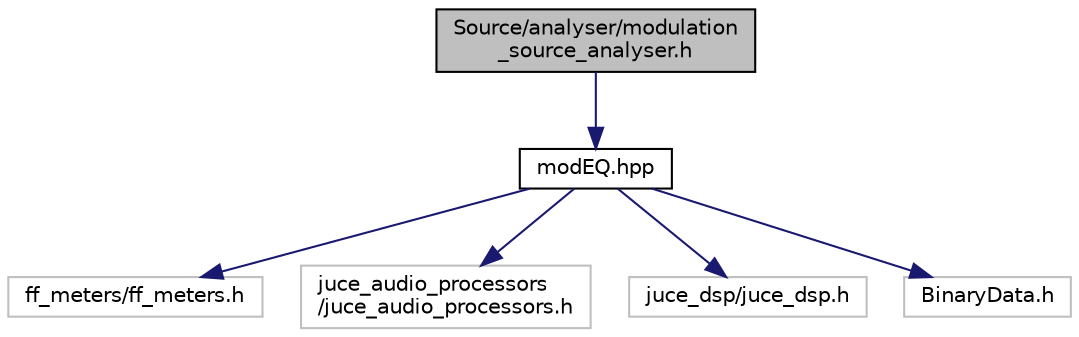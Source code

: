 digraph "Source/analyser/modulation_source_analyser.h"
{
  edge [fontname="Helvetica",fontsize="10",labelfontname="Helvetica",labelfontsize="10"];
  node [fontname="Helvetica",fontsize="10",shape=record];
  Node0 [label="Source/analyser/modulation\l_source_analyser.h",height=0.2,width=0.4,color="black", fillcolor="grey75", style="filled", fontcolor="black"];
  Node0 -> Node1 [color="midnightblue",fontsize="10",style="solid",fontname="Helvetica"];
  Node1 [label="modEQ.hpp",height=0.2,width=0.4,color="black", fillcolor="white", style="filled",URL="$modEQ_8hpp.html"];
  Node1 -> Node2 [color="midnightblue",fontsize="10",style="solid",fontname="Helvetica"];
  Node2 [label="ff_meters/ff_meters.h",height=0.2,width=0.4,color="grey75", fillcolor="white", style="filled"];
  Node1 -> Node3 [color="midnightblue",fontsize="10",style="solid",fontname="Helvetica"];
  Node3 [label="juce_audio_processors\l/juce_audio_processors.h",height=0.2,width=0.4,color="grey75", fillcolor="white", style="filled"];
  Node1 -> Node4 [color="midnightblue",fontsize="10",style="solid",fontname="Helvetica"];
  Node4 [label="juce_dsp/juce_dsp.h",height=0.2,width=0.4,color="grey75", fillcolor="white", style="filled"];
  Node1 -> Node5 [color="midnightblue",fontsize="10",style="solid",fontname="Helvetica"];
  Node5 [label="BinaryData.h",height=0.2,width=0.4,color="grey75", fillcolor="white", style="filled"];
}

